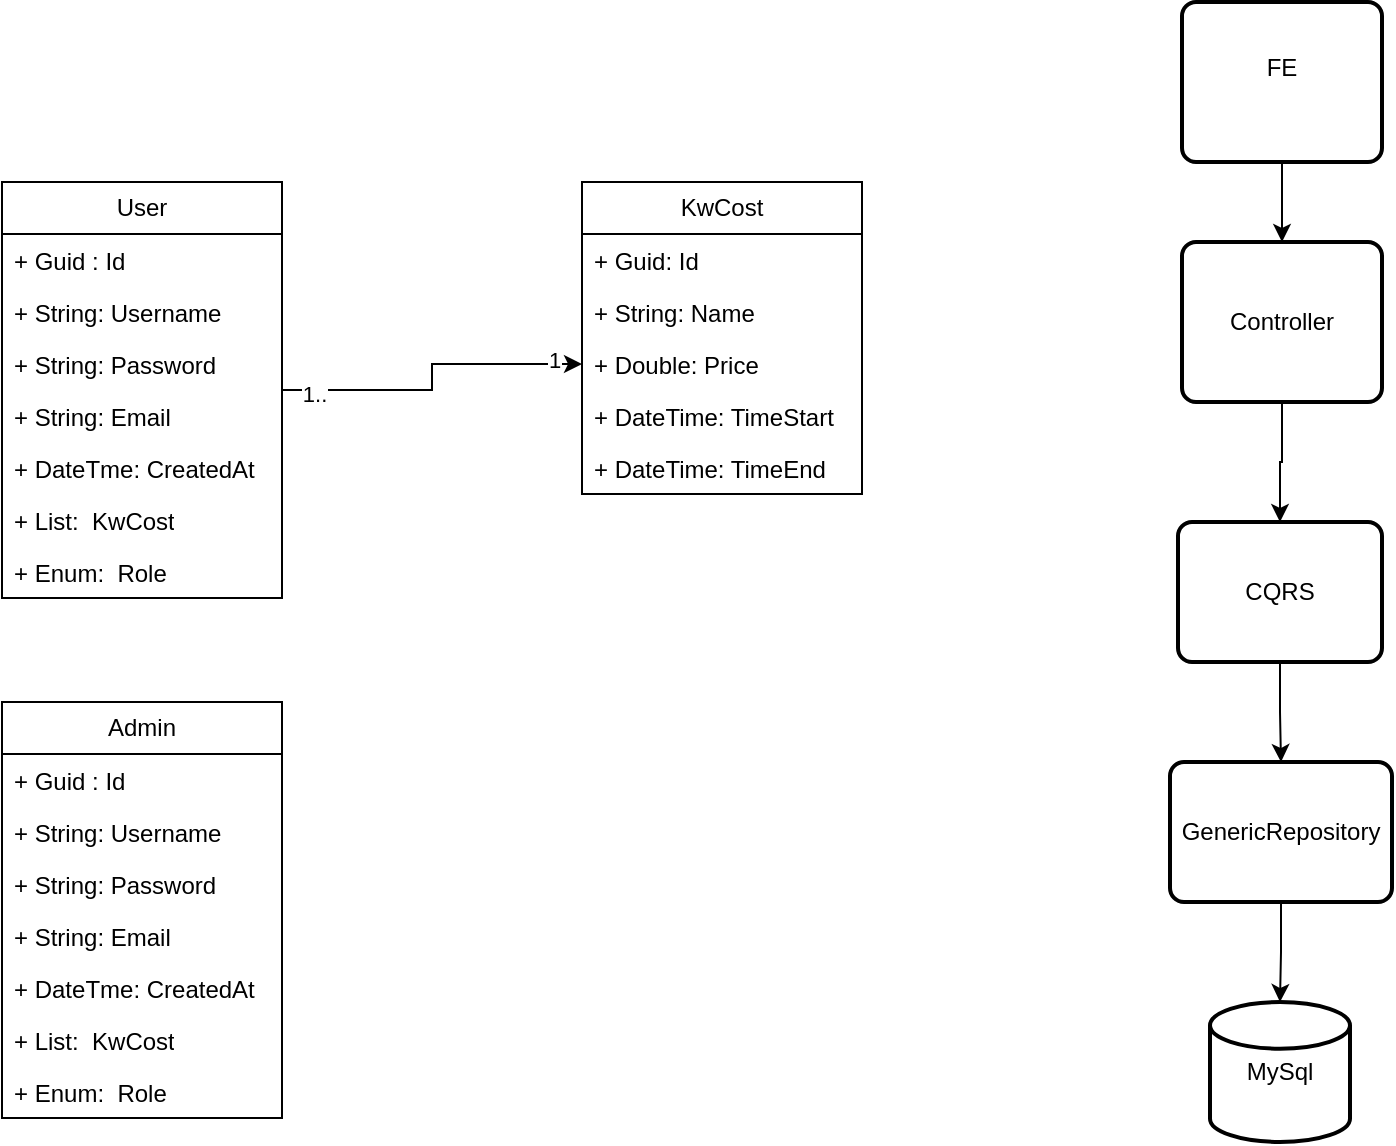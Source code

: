 <mxfile version="24.8.9">
  <diagram name="Sida-1" id="Q2S6uiFuHX-R5o4oSybY">
    <mxGraphModel dx="1221" dy="759" grid="1" gridSize="10" guides="1" tooltips="1" connect="1" arrows="1" fold="1" page="1" pageScale="1" pageWidth="827" pageHeight="1169" math="0" shadow="0">
      <root>
        <mxCell id="0" />
        <mxCell id="1" parent="0" />
        <mxCell id="23uaqR3-68rkqCdiXaKR-30" style="edgeStyle=orthogonalEdgeStyle;rounded=0;orthogonalLoop=1;jettySize=auto;html=1;entryX=0;entryY=0.5;entryDx=0;entryDy=0;" parent="1" source="23uaqR3-68rkqCdiXaKR-6" target="23uaqR3-68rkqCdiXaKR-16" edge="1">
          <mxGeometry relative="1" as="geometry" />
        </mxCell>
        <mxCell id="23uaqR3-68rkqCdiXaKR-31" value="1.." style="edgeLabel;html=1;align=center;verticalAlign=middle;resizable=0;points=[];" parent="23uaqR3-68rkqCdiXaKR-30" connectable="0" vertex="1">
          <mxGeometry x="-0.806" y="-2" relative="1" as="geometry">
            <mxPoint as="offset" />
          </mxGeometry>
        </mxCell>
        <mxCell id="23uaqR3-68rkqCdiXaKR-32" value="1" style="edgeLabel;html=1;align=center;verticalAlign=middle;resizable=0;points=[];" parent="23uaqR3-68rkqCdiXaKR-30" connectable="0" vertex="1">
          <mxGeometry x="0.826" y="2" relative="1" as="geometry">
            <mxPoint as="offset" />
          </mxGeometry>
        </mxCell>
        <mxCell id="23uaqR3-68rkqCdiXaKR-6" value="User" style="swimlane;fontStyle=0;childLayout=stackLayout;horizontal=1;startSize=26;fillColor=none;horizontalStack=0;resizeParent=1;resizeParentMax=0;resizeLast=0;collapsible=1;marginBottom=0;whiteSpace=wrap;html=1;" parent="1" vertex="1">
          <mxGeometry x="60" y="130" width="140" height="208" as="geometry" />
        </mxCell>
        <mxCell id="23uaqR3-68rkqCdiXaKR-7" value="+ Guid : Id" style="text;strokeColor=none;fillColor=none;align=left;verticalAlign=top;spacingLeft=4;spacingRight=4;overflow=hidden;rotatable=0;points=[[0,0.5],[1,0.5]];portConstraint=eastwest;whiteSpace=wrap;html=1;" parent="23uaqR3-68rkqCdiXaKR-6" vertex="1">
          <mxGeometry y="26" width="140" height="26" as="geometry" />
        </mxCell>
        <mxCell id="23uaqR3-68rkqCdiXaKR-8" value="+ String: Username" style="text;strokeColor=none;fillColor=none;align=left;verticalAlign=top;spacingLeft=4;spacingRight=4;overflow=hidden;rotatable=0;points=[[0,0.5],[1,0.5]];portConstraint=eastwest;whiteSpace=wrap;html=1;" parent="23uaqR3-68rkqCdiXaKR-6" vertex="1">
          <mxGeometry y="52" width="140" height="26" as="geometry" />
        </mxCell>
        <mxCell id="23uaqR3-68rkqCdiXaKR-9" value="+ String: Password" style="text;strokeColor=none;fillColor=none;align=left;verticalAlign=top;spacingLeft=4;spacingRight=4;overflow=hidden;rotatable=0;points=[[0,0.5],[1,0.5]];portConstraint=eastwest;whiteSpace=wrap;html=1;" parent="23uaqR3-68rkqCdiXaKR-6" vertex="1">
          <mxGeometry y="78" width="140" height="26" as="geometry" />
        </mxCell>
        <mxCell id="23uaqR3-68rkqCdiXaKR-10" value="+ String: Email" style="text;strokeColor=none;fillColor=none;align=left;verticalAlign=top;spacingLeft=4;spacingRight=4;overflow=hidden;rotatable=0;points=[[0,0.5],[1,0.5]];portConstraint=eastwest;whiteSpace=wrap;html=1;" parent="23uaqR3-68rkqCdiXaKR-6" vertex="1">
          <mxGeometry y="104" width="140" height="26" as="geometry" />
        </mxCell>
        <mxCell id="23uaqR3-68rkqCdiXaKR-11" value="+ DateTme: CreatedAt&amp;nbsp;" style="text;strokeColor=none;fillColor=none;align=left;verticalAlign=top;spacingLeft=4;spacingRight=4;overflow=hidden;rotatable=0;points=[[0,0.5],[1,0.5]];portConstraint=eastwest;whiteSpace=wrap;html=1;" parent="23uaqR3-68rkqCdiXaKR-6" vertex="1">
          <mxGeometry y="130" width="140" height="26" as="geometry" />
        </mxCell>
        <mxCell id="23uaqR3-68rkqCdiXaKR-27" value="+ List:&amp;nbsp;&amp;nbsp;&lt;span style=&quot;text-align: center;&quot;&gt;KwCost&lt;/span&gt;" style="text;strokeColor=none;fillColor=none;align=left;verticalAlign=top;spacingLeft=4;spacingRight=4;overflow=hidden;rotatable=0;points=[[0,0.5],[1,0.5]];portConstraint=eastwest;whiteSpace=wrap;html=1;" parent="23uaqR3-68rkqCdiXaKR-6" vertex="1">
          <mxGeometry y="156" width="140" height="26" as="geometry" />
        </mxCell>
        <mxCell id="23uaqR3-68rkqCdiXaKR-12" value="&lt;div style=&quot;text-align: center;&quot;&gt;&lt;span style=&quot;background-color: initial;&quot;&gt;+ Enum:&amp;nbsp; Role&lt;/span&gt;&lt;/div&gt;" style="text;strokeColor=none;fillColor=none;align=left;verticalAlign=top;spacingLeft=4;spacingRight=4;overflow=hidden;rotatable=0;points=[[0,0.5],[1,0.5]];portConstraint=eastwest;whiteSpace=wrap;html=1;" parent="23uaqR3-68rkqCdiXaKR-6" vertex="1">
          <mxGeometry y="182" width="140" height="26" as="geometry" />
        </mxCell>
        <mxCell id="23uaqR3-68rkqCdiXaKR-13" value="KwCost" style="swimlane;fontStyle=0;childLayout=stackLayout;horizontal=1;startSize=26;fillColor=none;horizontalStack=0;resizeParent=1;resizeParentMax=0;resizeLast=0;collapsible=1;marginBottom=0;whiteSpace=wrap;html=1;" parent="1" vertex="1">
          <mxGeometry x="350" y="130" width="140" height="156" as="geometry" />
        </mxCell>
        <mxCell id="23uaqR3-68rkqCdiXaKR-14" value="+ Guid: Id" style="text;strokeColor=none;fillColor=none;align=left;verticalAlign=top;spacingLeft=4;spacingRight=4;overflow=hidden;rotatable=0;points=[[0,0.5],[1,0.5]];portConstraint=eastwest;whiteSpace=wrap;html=1;" parent="23uaqR3-68rkqCdiXaKR-13" vertex="1">
          <mxGeometry y="26" width="140" height="26" as="geometry" />
        </mxCell>
        <mxCell id="23uaqR3-68rkqCdiXaKR-15" value="+ String: Name" style="text;strokeColor=none;fillColor=none;align=left;verticalAlign=top;spacingLeft=4;spacingRight=4;overflow=hidden;rotatable=0;points=[[0,0.5],[1,0.5]];portConstraint=eastwest;whiteSpace=wrap;html=1;" parent="23uaqR3-68rkqCdiXaKR-13" vertex="1">
          <mxGeometry y="52" width="140" height="26" as="geometry" />
        </mxCell>
        <mxCell id="23uaqR3-68rkqCdiXaKR-16" value="+ Double: Price" style="text;strokeColor=none;fillColor=none;align=left;verticalAlign=top;spacingLeft=4;spacingRight=4;overflow=hidden;rotatable=0;points=[[0,0.5],[1,0.5]];portConstraint=eastwest;whiteSpace=wrap;html=1;" parent="23uaqR3-68rkqCdiXaKR-13" vertex="1">
          <mxGeometry y="78" width="140" height="26" as="geometry" />
        </mxCell>
        <mxCell id="23uaqR3-68rkqCdiXaKR-18" value="+ DateTime: TimeStart" style="text;strokeColor=none;fillColor=none;align=left;verticalAlign=top;spacingLeft=4;spacingRight=4;overflow=hidden;rotatable=0;points=[[0,0.5],[1,0.5]];portConstraint=eastwest;whiteSpace=wrap;html=1;" parent="23uaqR3-68rkqCdiXaKR-13" vertex="1">
          <mxGeometry y="104" width="140" height="26" as="geometry" />
        </mxCell>
        <mxCell id="23uaqR3-68rkqCdiXaKR-19" value="+ DateTime: TimeEnd&lt;div&gt;&lt;br&gt;&lt;/div&gt;" style="text;strokeColor=none;fillColor=none;align=left;verticalAlign=top;spacingLeft=4;spacingRight=4;overflow=hidden;rotatable=0;points=[[0,0.5],[1,0.5]];portConstraint=eastwest;whiteSpace=wrap;html=1;" parent="23uaqR3-68rkqCdiXaKR-13" vertex="1">
          <mxGeometry y="130" width="140" height="26" as="geometry" />
        </mxCell>
        <mxCell id="23uaqR3-68rkqCdiXaKR-20" value="Admin" style="swimlane;fontStyle=0;childLayout=stackLayout;horizontal=1;startSize=26;fillColor=none;horizontalStack=0;resizeParent=1;resizeParentMax=0;resizeLast=0;collapsible=1;marginBottom=0;whiteSpace=wrap;html=1;" parent="1" vertex="1">
          <mxGeometry x="60" y="390" width="140" height="208" as="geometry" />
        </mxCell>
        <mxCell id="23uaqR3-68rkqCdiXaKR-21" value="+ Guid : Id" style="text;strokeColor=none;fillColor=none;align=left;verticalAlign=top;spacingLeft=4;spacingRight=4;overflow=hidden;rotatable=0;points=[[0,0.5],[1,0.5]];portConstraint=eastwest;whiteSpace=wrap;html=1;" parent="23uaqR3-68rkqCdiXaKR-20" vertex="1">
          <mxGeometry y="26" width="140" height="26" as="geometry" />
        </mxCell>
        <mxCell id="23uaqR3-68rkqCdiXaKR-22" value="+ String: Username" style="text;strokeColor=none;fillColor=none;align=left;verticalAlign=top;spacingLeft=4;spacingRight=4;overflow=hidden;rotatable=0;points=[[0,0.5],[1,0.5]];portConstraint=eastwest;whiteSpace=wrap;html=1;" parent="23uaqR3-68rkqCdiXaKR-20" vertex="1">
          <mxGeometry y="52" width="140" height="26" as="geometry" />
        </mxCell>
        <mxCell id="23uaqR3-68rkqCdiXaKR-23" value="+ String: Password" style="text;strokeColor=none;fillColor=none;align=left;verticalAlign=top;spacingLeft=4;spacingRight=4;overflow=hidden;rotatable=0;points=[[0,0.5],[1,0.5]];portConstraint=eastwest;whiteSpace=wrap;html=1;" parent="23uaqR3-68rkqCdiXaKR-20" vertex="1">
          <mxGeometry y="78" width="140" height="26" as="geometry" />
        </mxCell>
        <mxCell id="23uaqR3-68rkqCdiXaKR-24" value="+ String: Email" style="text;strokeColor=none;fillColor=none;align=left;verticalAlign=top;spacingLeft=4;spacingRight=4;overflow=hidden;rotatable=0;points=[[0,0.5],[1,0.5]];portConstraint=eastwest;whiteSpace=wrap;html=1;" parent="23uaqR3-68rkqCdiXaKR-20" vertex="1">
          <mxGeometry y="104" width="140" height="26" as="geometry" />
        </mxCell>
        <mxCell id="23uaqR3-68rkqCdiXaKR-25" value="+ DateTme: CreatedAt&amp;nbsp;" style="text;strokeColor=none;fillColor=none;align=left;verticalAlign=top;spacingLeft=4;spacingRight=4;overflow=hidden;rotatable=0;points=[[0,0.5],[1,0.5]];portConstraint=eastwest;whiteSpace=wrap;html=1;" parent="23uaqR3-68rkqCdiXaKR-20" vertex="1">
          <mxGeometry y="130" width="140" height="26" as="geometry" />
        </mxCell>
        <mxCell id="23uaqR3-68rkqCdiXaKR-28" value="+ List:&amp;nbsp;&amp;nbsp;&lt;span style=&quot;text-align: center;&quot;&gt;KwCost&lt;/span&gt;" style="text;strokeColor=none;fillColor=none;align=left;verticalAlign=top;spacingLeft=4;spacingRight=4;overflow=hidden;rotatable=0;points=[[0,0.5],[1,0.5]];portConstraint=eastwest;whiteSpace=wrap;html=1;" parent="23uaqR3-68rkqCdiXaKR-20" vertex="1">
          <mxGeometry y="156" width="140" height="26" as="geometry" />
        </mxCell>
        <mxCell id="23uaqR3-68rkqCdiXaKR-26" value="&lt;div style=&quot;text-align: center;&quot;&gt;&lt;span style=&quot;background-color: initial;&quot;&gt;+ Enum:&amp;nbsp; Role&lt;/span&gt;&lt;/div&gt;" style="text;strokeColor=none;fillColor=none;align=left;verticalAlign=top;spacingLeft=4;spacingRight=4;overflow=hidden;rotatable=0;points=[[0,0.5],[1,0.5]];portConstraint=eastwest;whiteSpace=wrap;html=1;" parent="23uaqR3-68rkqCdiXaKR-20" vertex="1">
          <mxGeometry y="182" width="140" height="26" as="geometry" />
        </mxCell>
        <mxCell id="23uaqR3-68rkqCdiXaKR-33" value="MySql" style="strokeWidth=2;html=1;shape=mxgraph.flowchart.database;whiteSpace=wrap;" parent="1" vertex="1">
          <mxGeometry x="664" y="540" width="70" height="70" as="geometry" />
        </mxCell>
        <mxCell id="23uaqR3-68rkqCdiXaKR-36" style="edgeStyle=orthogonalEdgeStyle;rounded=0;orthogonalLoop=1;jettySize=auto;html=1;entryX=0.5;entryY=0;entryDx=0;entryDy=0;" parent="1" source="23uaqR3-68rkqCdiXaKR-34" target="23uaqR3-68rkqCdiXaKR-35" edge="1">
          <mxGeometry relative="1" as="geometry" />
        </mxCell>
        <mxCell id="23uaqR3-68rkqCdiXaKR-34" value="FE&lt;div&gt;&lt;br&gt;&lt;/div&gt;" style="rounded=1;whiteSpace=wrap;html=1;absoluteArcSize=1;arcSize=14;strokeWidth=2;" parent="1" vertex="1">
          <mxGeometry x="650" y="40" width="100" height="80" as="geometry" />
        </mxCell>
        <mxCell id="23uaqR3-68rkqCdiXaKR-39" style="edgeStyle=orthogonalEdgeStyle;rounded=0;orthogonalLoop=1;jettySize=auto;html=1;entryX=0.5;entryY=0;entryDx=0;entryDy=0;" parent="1" source="23uaqR3-68rkqCdiXaKR-35" target="23uaqR3-68rkqCdiXaKR-37" edge="1">
          <mxGeometry relative="1" as="geometry" />
        </mxCell>
        <mxCell id="23uaqR3-68rkqCdiXaKR-35" value="Controller" style="rounded=1;whiteSpace=wrap;html=1;absoluteArcSize=1;arcSize=14;strokeWidth=2;" parent="1" vertex="1">
          <mxGeometry x="650" y="160" width="100" height="80" as="geometry" />
        </mxCell>
        <mxCell id="23uaqR3-68rkqCdiXaKR-42" style="edgeStyle=orthogonalEdgeStyle;rounded=0;orthogonalLoop=1;jettySize=auto;html=1;entryX=0.5;entryY=0;entryDx=0;entryDy=0;" parent="1" source="23uaqR3-68rkqCdiXaKR-37" target="23uaqR3-68rkqCdiXaKR-41" edge="1">
          <mxGeometry relative="1" as="geometry" />
        </mxCell>
        <mxCell id="23uaqR3-68rkqCdiXaKR-37" value="CQRS" style="rounded=1;whiteSpace=wrap;html=1;absoluteArcSize=1;arcSize=14;strokeWidth=2;" parent="1" vertex="1">
          <mxGeometry x="648" y="300" width="102" height="70" as="geometry" />
        </mxCell>
        <mxCell id="23uaqR3-68rkqCdiXaKR-41" value="GenericRepository" style="rounded=1;whiteSpace=wrap;html=1;absoluteArcSize=1;arcSize=14;strokeWidth=2;" parent="1" vertex="1">
          <mxGeometry x="644" y="420" width="111" height="70" as="geometry" />
        </mxCell>
        <mxCell id="23uaqR3-68rkqCdiXaKR-43" style="edgeStyle=orthogonalEdgeStyle;rounded=0;orthogonalLoop=1;jettySize=auto;html=1;entryX=0.5;entryY=0;entryDx=0;entryDy=0;entryPerimeter=0;" parent="1" source="23uaqR3-68rkqCdiXaKR-41" target="23uaqR3-68rkqCdiXaKR-33" edge="1">
          <mxGeometry relative="1" as="geometry" />
        </mxCell>
      </root>
    </mxGraphModel>
  </diagram>
</mxfile>
